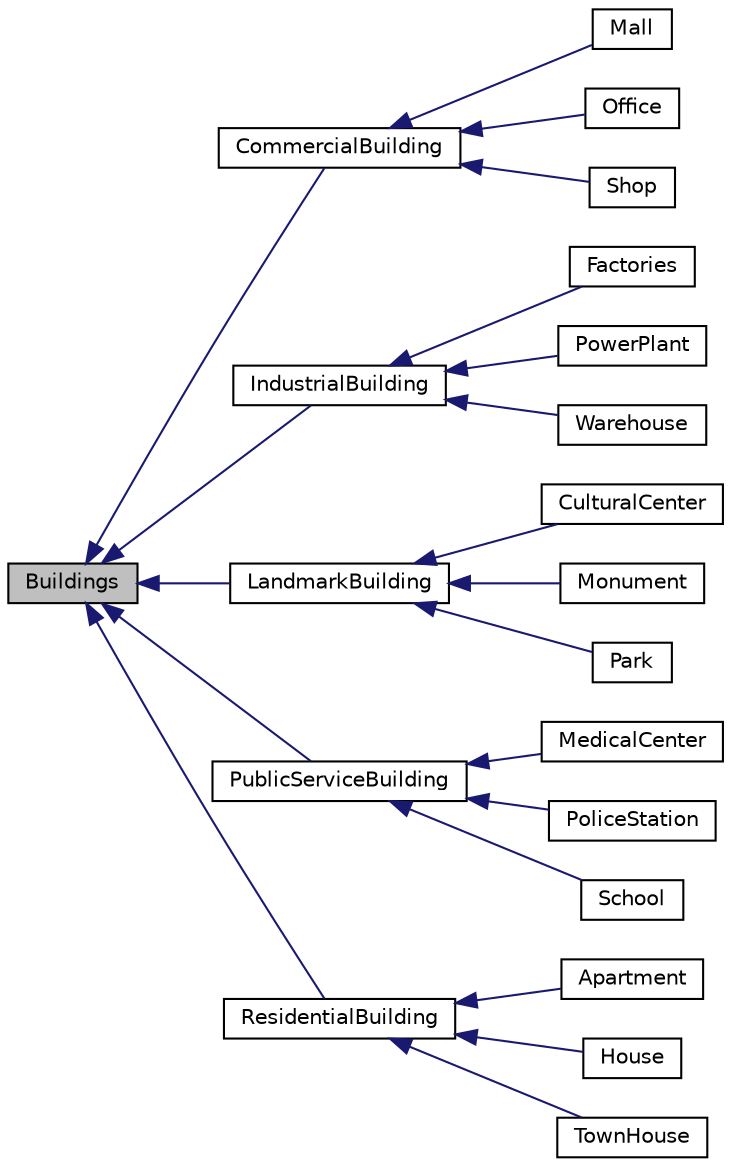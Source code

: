 digraph "Buildings"
{
 // LATEX_PDF_SIZE
  edge [fontname="Helvetica",fontsize="10",labelfontname="Helvetica",labelfontsize="10"];
  node [fontname="Helvetica",fontsize="10",shape=record];
  rankdir="LR";
  Node1 [label="Buildings",height=0.2,width=0.4,color="black", fillcolor="grey75", style="filled", fontcolor="black",tooltip="Abstract base class representing a building with basic utilities and resource requirements."];
  Node1 -> Node2 [dir="back",color="midnightblue",fontsize="10",style="solid"];
  Node2 [label="CommercialBuilding",height=0.2,width=0.4,color="black", fillcolor="white", style="filled",URL="$classCommercialBuilding.html",tooltip="Represents a commercial building with specific business-related attributes."];
  Node2 -> Node3 [dir="back",color="midnightblue",fontsize="10",style="solid"];
  Node3 [label="Mall",height=0.2,width=0.4,color="black", fillcolor="white", style="filled",URL="$classMall.html",tooltip="Represents a mall, inheriting from CommercialBuilding."];
  Node2 -> Node4 [dir="back",color="midnightblue",fontsize="10",style="solid"];
  Node4 [label="Office",height=0.2,width=0.4,color="black", fillcolor="white", style="filled",URL="$classOffice.html",tooltip="Represents an office building, inheriting from the CommercialBuilding class."];
  Node2 -> Node5 [dir="back",color="midnightblue",fontsize="10",style="solid"];
  Node5 [label="Shop",height=0.2,width=0.4,color="black", fillcolor="white", style="filled",URL="$classShop.html",tooltip="Class representing a shop, inheriting from CommercialBuilding."];
  Node1 -> Node6 [dir="back",color="midnightblue",fontsize="10",style="solid"];
  Node6 [label="IndustrialBuilding",height=0.2,width=0.4,color="black", fillcolor="white", style="filled",URL="$classIndustrialBuilding.html",tooltip="Represents an industrial building, inheriting from Buildings."];
  Node6 -> Node7 [dir="back",color="midnightblue",fontsize="10",style="solid"];
  Node7 [label="Factories",height=0.2,width=0.4,color="black", fillcolor="white", style="filled",URL="$classFactories.html",tooltip="Represents an industrial building that functions as a factory, inheriting from IndustrialBuilding."];
  Node6 -> Node8 [dir="back",color="midnightblue",fontsize="10",style="solid"];
  Node8 [label="PowerPlant",height=0.2,width=0.4,color="black", fillcolor="white", style="filled",URL="$classPowerPlant.html",tooltip="Class representing a power plant, inheriting from IndustrialBuilding."];
  Node6 -> Node9 [dir="back",color="midnightblue",fontsize="10",style="solid"];
  Node9 [label="Warehouse",height=0.2,width=0.4,color="black", fillcolor="white", style="filled",URL="$classWarehouse.html",tooltip="Represents a warehouse building, inheriting from IndustrialBuilding."];
  Node1 -> Node10 [dir="back",color="midnightblue",fontsize="10",style="solid"];
  Node10 [label="LandmarkBuilding",height=0.2,width=0.4,color="black", fillcolor="white", style="filled",URL="$classLandmarkBuilding.html",tooltip="Represents a landmark building, inheriting from Buildings."];
  Node10 -> Node11 [dir="back",color="midnightblue",fontsize="10",style="solid"];
  Node11 [label="CulturalCenter",height=0.2,width=0.4,color="black", fillcolor="white", style="filled",URL="$classCulturalCenter.html",tooltip="Represents a cultural center building, inheriting from LandmarkBuilding."];
  Node10 -> Node12 [dir="back",color="midnightblue",fontsize="10",style="solid"];
  Node12 [label="Monument",height=0.2,width=0.4,color="black", fillcolor="white", style="filled",URL="$classMonument.html",tooltip="Represents a monument, inheriting from LandmarkBuilding."];
  Node10 -> Node13 [dir="back",color="midnightblue",fontsize="10",style="solid"];
  Node13 [label="Park",height=0.2,width=0.4,color="black", fillcolor="white", style="filled",URL="$classPark.html",tooltip="Represents a park as a type of landmark building."];
  Node1 -> Node14 [dir="back",color="midnightblue",fontsize="10",style="solid"];
  Node14 [label="PublicServiceBuilding",height=0.2,width=0.4,color="black", fillcolor="white", style="filled",URL="$classPublicServiceBuilding.html",tooltip="Abstract class representing a public service building, inheriting from Buildings."];
  Node14 -> Node15 [dir="back",color="midnightblue",fontsize="10",style="solid"];
  Node15 [label="MedicalCenter",height=0.2,width=0.4,color="black", fillcolor="white", style="filled",URL="$classMedicalCenter.html",tooltip="Represents a medical center, inheriting from PublicServiceBuilding."];
  Node14 -> Node16 [dir="back",color="midnightblue",fontsize="10",style="solid"];
  Node16 [label="PoliceStation",height=0.2,width=0.4,color="black", fillcolor="white", style="filled",URL="$classPoliceStation.html",tooltip="Represents a police station as a type of public service building."];
  Node14 -> Node17 [dir="back",color="midnightblue",fontsize="10",style="solid"];
  Node17 [label="School",height=0.2,width=0.4,color="black", fillcolor="white", style="filled",URL="$classSchool.html",tooltip="Class representing a school, inheriting from PublicServiceBuilding."];
  Node1 -> Node18 [dir="back",color="midnightblue",fontsize="10",style="solid"];
  Node18 [label="ResidentialBuilding",height=0.2,width=0.4,color="black", fillcolor="white", style="filled",URL="$classResidentialBuilding.html",tooltip="Abstract class representing a residential building, inheriting from Buildings."];
  Node18 -> Node19 [dir="back",color="midnightblue",fontsize="10",style="solid"];
  Node19 [label="Apartment",height=0.2,width=0.4,color="black", fillcolor="white", style="filled",URL="$classApartment.html",tooltip="Represents an apartment building that inherits from ResidentialBuilding."];
  Node18 -> Node20 [dir="back",color="midnightblue",fontsize="10",style="solid"];
  Node20 [label="House",height=0.2,width=0.4,color="black", fillcolor="white", style="filled",URL="$classHouse.html",tooltip="Represents a house, inheriting from ResidentialBuilding."];
  Node18 -> Node21 [dir="back",color="midnightblue",fontsize="10",style="solid"];
  Node21 [label="TownHouse",height=0.2,width=0.4,color="black", fillcolor="white", style="filled",URL="$classTownHouse.html",tooltip="Represents a townhouse, a type of residential building."];
}
